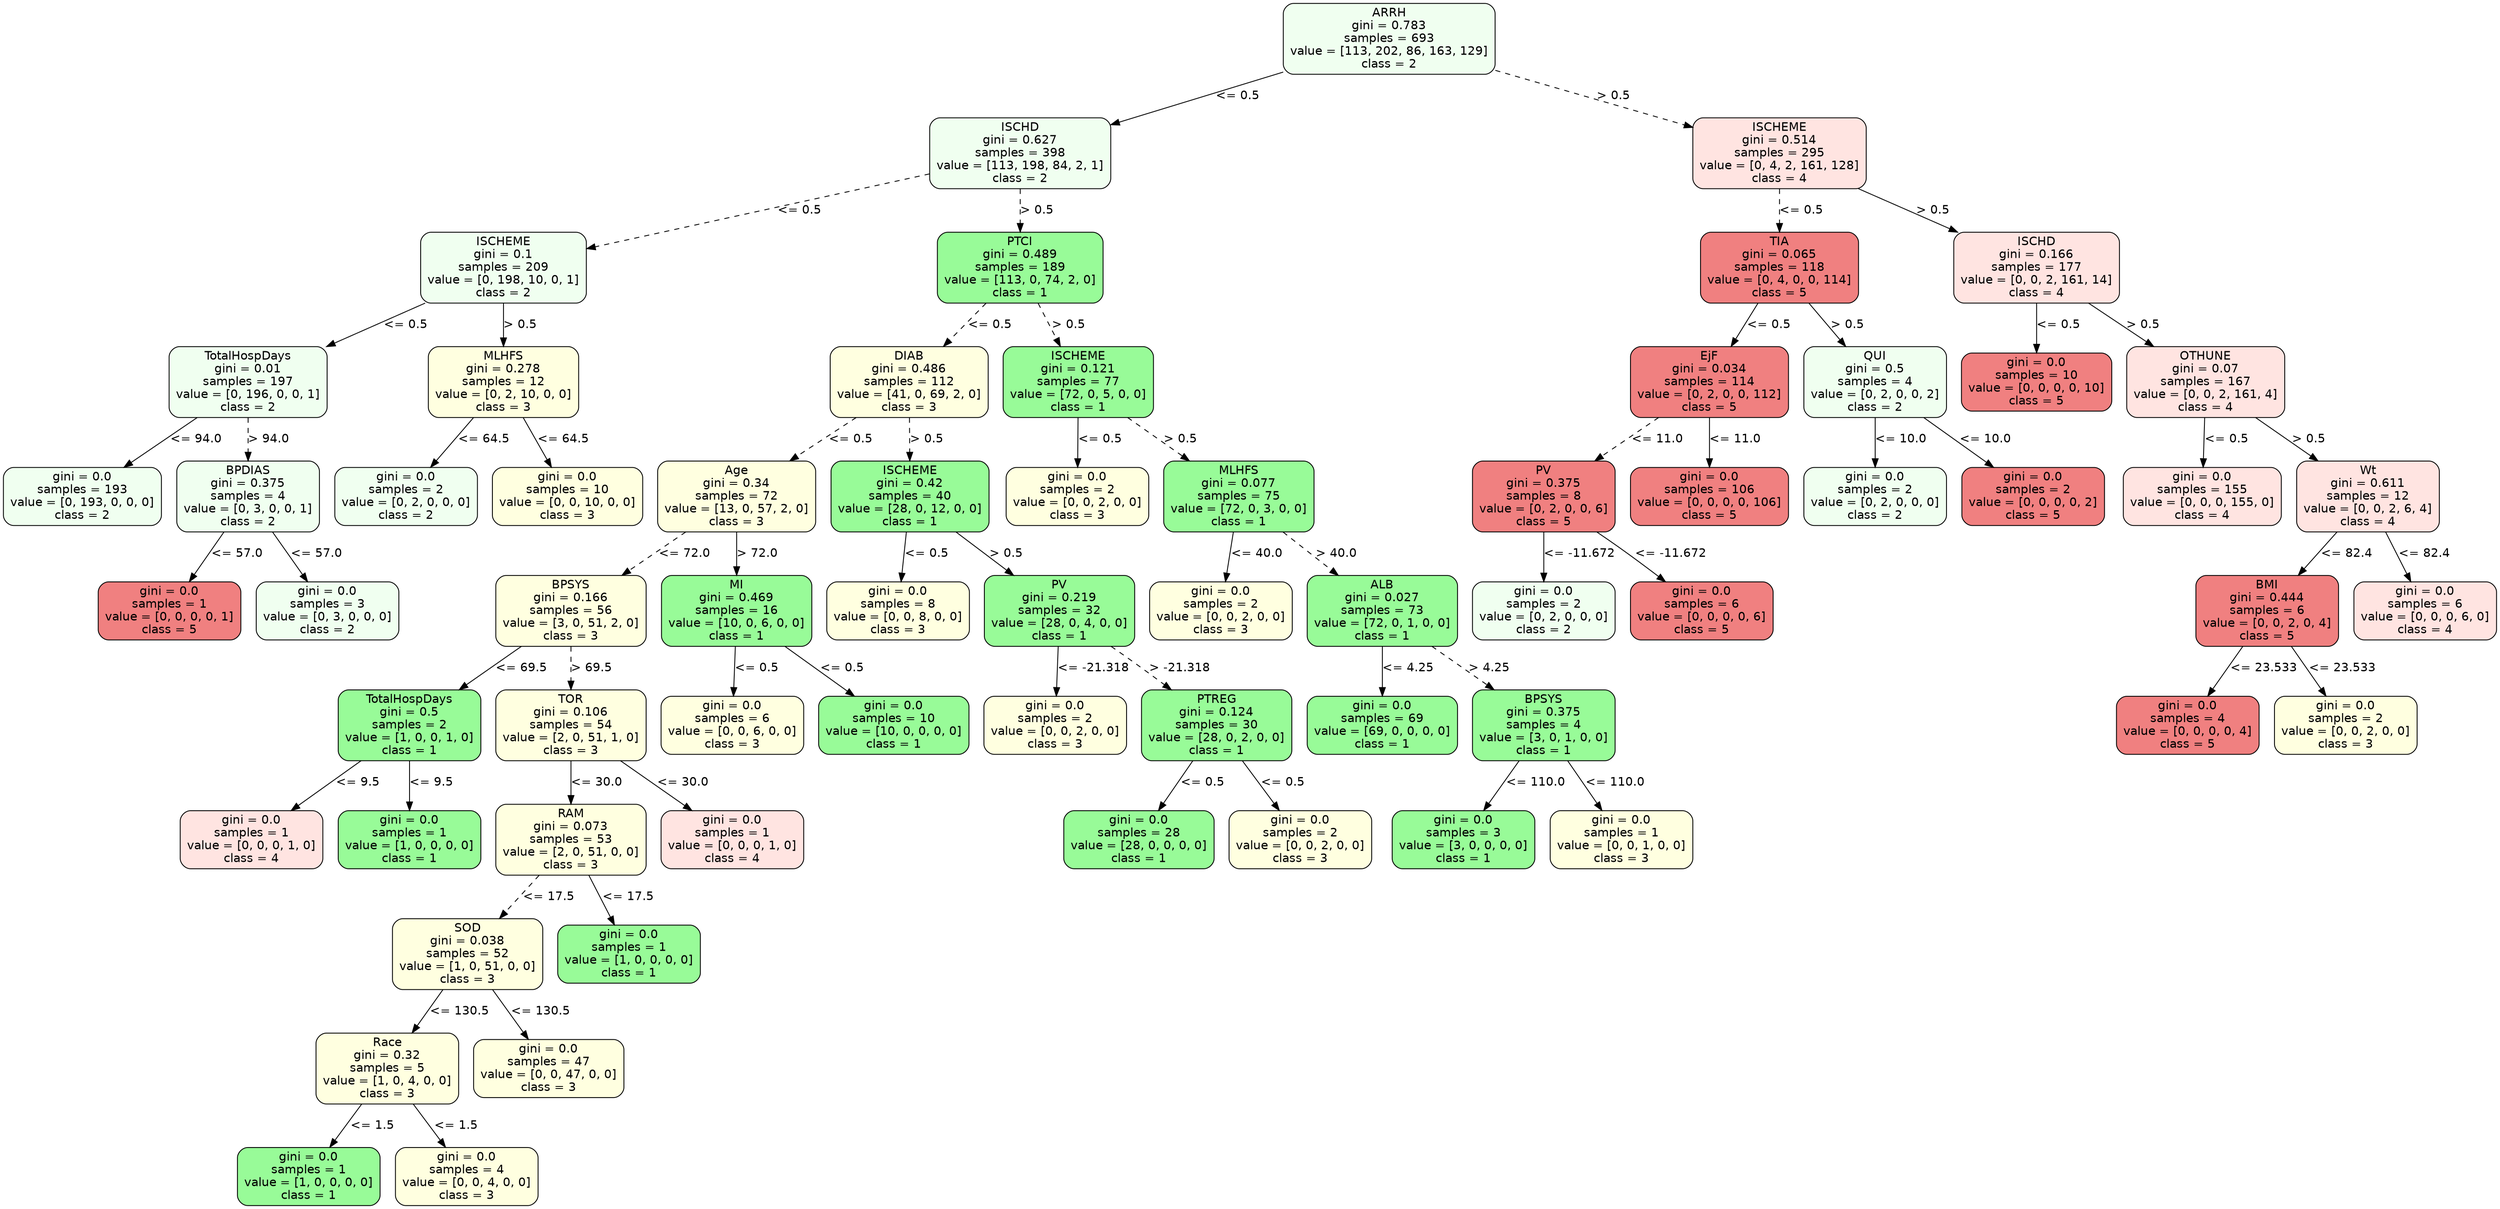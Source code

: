 strict digraph Tree {
	graph [bb="0,0,2495.5,1408"];
	node [color=black,
		fontname=helvetica,
		label="\N",
		shape=box,
		style="filled, rounded"
	];
	edge [fontname=helvetica];
	0	[fillcolor=honeydew,
		height=1.1528,
		label="ARRH\ngini = 0.783\nsamples = 693\nvalue = [113, 202, 86, 163, 129]\nclass = 2",
		pos="1305.5,1366.5",
		width=2.875];
	1	[fillcolor=honeydew,
		height=1.1528,
		label="ISCHD\ngini = 0.627\nsamples = 398\nvalue = [113, 198, 84, 2, 1]\nclass = 2",
		pos="989.5,1232.5",
		width=2.4583];
	0 -> 1	[label="<= 0.5",
		labelangle=45,
		labeldistance=2.5,
		lp="1177.5,1299.5",
		op="<=",
		param=0.5,
		pos="e,1078.2,1270.6 1208.5,1325 1170.2,1309 1126.3,1290.6 1087.9,1274.6",
		style=solid];
	46	[fillcolor=mistyrose,
		height=1.1528,
		label="ISCHEME\ngini = 0.514\nsamples = 295\nvalue = [0, 4, 2, 161, 128]\nclass = 4",
		pos="1778.5,1232.5",
		width=2.3611];
	0 -> 46	[label="> 0.5",
		labelangle=-45,
		labeldistance=2.5,
		lp="1572,1299.5",
		op=">",
		param=0.5,
		pos="e,1693.4,1257.3 1409,1336.6 1490.7,1313.8 1603.9,1282.2 1683.4,1260",
		style=dashed];
	2	[fillcolor=honeydew,
		height=1.1528,
		label="ISCHEME\ngini = 0.1\nsamples = 209\nvalue = [0, 198, 10, 0, 1]\nclass = 2",
		pos="499.5,1098.5",
		width=2.25];
	1 -> 2	[label="<= 0.5",
		lp="779.5,1165.5",
		op="<=",
		param=0.5,
		pos="e,580.66,1121.4 900.76,1207.6 812.91,1183.9 679.04,1147.9 590.43,1124",
		style=dashed];
	11	[fillcolor=palegreen,
		height=1.1528,
		label="PTCI\ngini = 0.489\nsamples = 189\nvalue = [113, 0, 74, 2, 0]\nclass = 1",
		pos="989.5,1098.5",
		width=2.25];
	1 -> 11	[label="> 0.5",
		lp="1005,1165.5",
		op=">",
		param=0.5,
		pos="e,989.5,1140.3 989.5,1190.8 989.5,1178 989.5,1163.7 989.5,1150.3",
		style=dashed];
	3	[fillcolor=honeydew,
		height=1.1528,
		label="TotalHospDays\ngini = 0.01\nsamples = 197\nvalue = [0, 196, 0, 0, 1]\nclass = 2",
		pos="243.5,964.5",
		width=2.1528];
	2 -> 3	[label="<= 0.5",
		lp="399.5,1031.5",
		op="<=",
		param=0.5,
		pos="e,321.02,1005.5 420.95,1057 392.18,1042.2 359.47,1025.3 330.04,1010.1",
		style=solid];
	8	[fillcolor=lightyellow,
		height=1.1528,
		label="MLHFS\ngini = 0.278\nsamples = 12\nvalue = [0, 2, 10, 0, 0]\nclass = 3",
		pos="499.5,964.5",
		width=2.0417];
	2 -> 8	[label="> 0.5",
		lp="515,1031.5",
		op=">",
		param=0.5,
		pos="e,499.5,1006.3 499.5,1056.8 499.5,1044 499.5,1029.7 499.5,1016.3",
		style=solid];
	4	[fillcolor=honeydew,
		height=0.94444,
		label="gini = 0.0\nsamples = 193\nvalue = [0, 193, 0, 0, 0]\nclass = 2",
		pos="77.5,830.5",
		width=2.1528];
	3 -> 4	[label="<= 94.0",
		lp="189,897.5",
		op="<=",
		param=94.0,
		pos="e,119.04,864.53 192.34,922.82 171.57,906.3 147.66,887.29 127.05,870.9",
		style=solid];
	5	[fillcolor=honeydew,
		height=1.1528,
		label="BPDIAS\ngini = 0.375\nsamples = 4\nvalue = [0, 3, 0, 0, 1]\nclass = 2",
		pos="243.5,830.5",
		width=1.9444];
	3 -> 5	[label="> 94.0",
		lp="263,897.5",
		op=">",
		param=94.0,
		pos="e,243.5,872.27 243.5,922.82 243.5,910.02 243.5,895.73 243.5,882.32",
		style=dashed];
	6	[fillcolor=lightcoral,
		height=0.94444,
		label="gini = 0.0\nsamples = 1\nvalue = [0, 0, 0, 0, 1]\nclass = 5",
		pos="164.5,696.5",
		width=1.9444];
	5 -> 6	[label="<= 57.0",
		lp="230,763.5",
		op="<=",
		param=57.0,
		pos="e,184.4,730.74 219.15,788.82 209.83,773.24 199.18,755.45 189.77,739.73",
		style=solid];
	7	[fillcolor=honeydew,
		height=0.94444,
		label="gini = 0.0\nsamples = 3\nvalue = [0, 3, 0, 0, 0]\nclass = 2",
		pos="322.5,696.5",
		width=1.9444];
	5 -> 7	[label="<= 57.0",
		lp="309,763.5",
		op="<=",
		param=57.0,
		pos="e,302.6,730.74 267.85,788.82 277.17,773.24 287.82,755.45 297.23,739.73",
		style=solid];
	9	[fillcolor=honeydew,
		height=0.94444,
		label="gini = 0.0\nsamples = 2\nvalue = [0, 2, 0, 0, 0]\nclass = 2",
		pos="401.5,830.5",
		width=1.9444];
	8 -> 9	[label="<= 64.5",
		lp="477,897.5",
		op="<=",
		param=64.5,
		pos="e,426.18,864.74 469.3,922.82 457.52,906.95 444.03,888.78 432.2,872.85",
		style=solid];
	10	[fillcolor=lightyellow,
		height=0.94444,
		label="gini = 0.0\nsamples = 10\nvalue = [0, 0, 10, 0, 0]\nclass = 3",
		pos="563.5,830.5",
		width=2.0417];
	8 -> 10	[label="<= 64.5",
		lp="557,897.5",
		op="<=",
		param=64.5,
		pos="e,547.38,864.74 519.22,922.82 526.71,907.39 535.24,889.78 542.81,874.17",
		style=solid];
	12	[fillcolor=lightyellow,
		height=1.1528,
		label="DIAB\ngini = 0.486\nsamples = 112\nvalue = [41, 0, 69, 2, 0]\nclass = 3",
		pos="904.5,964.5",
		width=2.1528];
	11 -> 12	[label="<= 0.5",
		lp="970.5,1031.5",
		op="<=",
		param=0.5,
		pos="e,930.76,1006.3 963.3,1056.8 954.74,1043.5 945.13,1028.6 936.21,1014.7",
		style=dashed];
	37	[fillcolor=palegreen,
		height=1.1528,
		label="ISCHEME\ngini = 0.121\nsamples = 77\nvalue = [72, 0, 5, 0, 0]\nclass = 1",
		pos="1073.5,964.5",
		width=2.0417];
	11 -> 37	[label="> 0.5",
		lp="1050,1031.5",
		op=">",
		param=0.5,
		pos="e,1047.6,1006.3 1015.4,1056.8 1023.9,1043.5 1033.3,1028.6 1042.2,1014.7",
		style=dashed];
	13	[fillcolor=lightyellow,
		height=1.1528,
		label="Age\ngini = 0.34\nsamples = 72\nvalue = [13, 0, 57, 2, 0]\nclass = 3",
		pos="732.5,830.5",
		width=2.1528];
	12 -> 13	[label="<= 0.5",
		lp="844.5,897.5",
		op="<=",
		param=0.5,
		pos="e,785.33,872.05 851.49,922.82 833.09,908.7 812.32,892.76 793.35,878.2",
		style=dashed];
	30	[fillcolor=palegreen,
		height=1.1528,
		label="ISCHEME\ngini = 0.42\nsamples = 40\nvalue = [28, 0, 12, 0, 0]\nclass = 1",
		pos="905.5,830.5",
		width=2.1528];
	12 -> 30	[label="> 0.5",
		lp="921,897.5",
		op=">",
		param=0.5,
		pos="e,905.19,872.27 904.81,922.82 904.91,910.02 905.01,895.73 905.12,882.32",
		style=dashed];
	14	[fillcolor=lightyellow,
		height=1.1528,
		label="BPSYS\ngini = 0.166\nsamples = 56\nvalue = [3, 0, 51, 2, 0]\nclass = 3",
		pos="567.5,696.5",
		width=2.0417];
	13 -> 14	[label="<= 72.0",
		lp="679,763.5",
		op="<=",
		param=72.0,
		pos="e,618.18,738.05 681.65,788.82 664.16,774.83 644.43,759.04 626.36,744.59",
		style=dashed];
	27	[fillcolor=palegreen,
		height=1.1528,
		label="MI\ngini = 0.469\nsamples = 16\nvalue = [10, 0, 6, 0, 0]\nclass = 1",
		pos="732.5,696.5",
		width=2.0417];
	13 -> 27	[label="> 72.0",
		lp="752,763.5",
		op=">",
		param=72.0,
		pos="e,732.5,738.27 732.5,788.82 732.5,776.02 732.5,761.73 732.5,748.32",
		style=solid];
	15	[fillcolor=palegreen,
		height=1.1528,
		label="TotalHospDays\ngini = 0.5\nsamples = 2\nvalue = [1, 0, 0, 1, 0]\nclass = 1",
		pos="405.5,562.5",
		width=1.9444];
	14 -> 15	[label="<= 69.5",
		lp="515,629.5",
		op="<=",
		param=69.5,
		pos="e,455.26,604.05 517.57,654.82 500.4,640.83 481.03,625.04 463.29,610.59",
		style=solid];
	18	[fillcolor=lightyellow,
		height=1.1528,
		label="TOR\ngini = 0.106\nsamples = 54\nvalue = [2, 0, 51, 1, 0]\nclass = 3",
		pos="567.5,562.5",
		width=2.0417];
	14 -> 18	[label="> 69.5",
		lp="587,629.5",
		op=">",
		param=69.5,
		pos="e,567.5,604.27 567.5,654.82 567.5,642.02 567.5,627.73 567.5,614.32",
		style=dashed];
	16	[fillcolor=mistyrose,
		height=0.94444,
		label="gini = 0.0\nsamples = 1\nvalue = [0, 0, 0, 1, 0]\nclass = 4",
		pos="247.5,428.5",
		width=1.9444];
	15 -> 16	[label="<= 9.5",
		lp="351.5,495.5",
		op="<=",
		param=9.5,
		pos="e,287.03,462.53 356.81,520.82 337.12,504.37 314.48,485.46 294.93,469.12",
		style=solid];
	17	[fillcolor=palegreen,
		height=0.94444,
		label="gini = 0.0\nsamples = 1\nvalue = [1, 0, 0, 0, 0]\nclass = 1",
		pos="405.5,428.5",
		width=1.9444];
	15 -> 17	[label="<= 9.5",
		lp="425.5,495.5",
		op="<=",
		param=9.5,
		pos="e,405.5,462.74 405.5,520.82 405.5,505.68 405.5,488.44 405.5,473.05",
		style=solid];
	19	[fillcolor=lightyellow,
		height=1.1528,
		label="RAM\ngini = 0.073\nsamples = 53\nvalue = [2, 0, 51, 0, 0]\nclass = 3",
		pos="567.5,428.5",
		width=2.0417];
	18 -> 19	[label="<= 30.0",
		lp="591,495.5",
		op="<=",
		param=30.0,
		pos="e,567.5,470.27 567.5,520.82 567.5,508.02 567.5,493.73 567.5,480.32",
		style=solid];
	26	[fillcolor=mistyrose,
		height=0.94444,
		label="gini = 0.0\nsamples = 1\nvalue = [0, 0, 0, 1, 0]\nclass = 4",
		pos="729.5,428.5",
		width=1.9444];
	18 -> 26	[label="<= 30.0",
		lp="677,495.5",
		op="<=",
		param=30.0,
		pos="e,688.96,462.53 617.43,520.82 637.7,504.3 661.03,485.29 681.14,468.9",
		style=solid];
	20	[fillcolor=lightyellow,
		height=1.1528,
		label="SOD\ngini = 0.038\nsamples = 52\nvalue = [1, 0, 51, 0, 0]\nclass = 3",
		pos="463.5,294.5",
		width=2.0417];
	19 -> 20	[label="<= 17.5",
		lp="543,361.5",
		op="<=",
		param=17.5,
		pos="e,495.63,336.27 535.45,386.82 524.87,373.39 513,358.32 501.99,344.35",
		style=dashed];
	25	[fillcolor=palegreen,
		height=0.94444,
		label="gini = 0.0\nsamples = 1\nvalue = [1, 0, 0, 0, 0]\nclass = 1",
		pos="625.5,294.5",
		width=1.9444];
	19 -> 25	[label="<= 17.5",
		lp="622,361.5",
		op="<=",
		param=17.5,
		pos="e,610.89,328.74 585.38,386.82 592.16,371.39 599.89,353.78 606.75,338.17",
		style=solid];
	21	[fillcolor=lightyellow,
		height=1.1528,
		label="Race\ngini = 0.32\nsamples = 5\nvalue = [1, 0, 4, 0, 0]\nclass = 3",
		pos="382.5,160.5",
		width=1.9444];
	20 -> 21	[label="<= 130.5",
		lp="453,227.5",
		op="<=",
		param=130.5,
		pos="e,407.52,202.27 438.54,252.82 430.45,239.64 421.4,224.89 412.96,211.14",
		style=solid];
	24	[fillcolor=lightyellow,
		height=0.94444,
		label="gini = 0.0\nsamples = 47\nvalue = [0, 0, 47, 0, 0]\nclass = 3",
		pos="544.5,160.5",
		width=2.0417];
	20 -> 24	[label="<= 130.5",
		lp="534,227.5",
		op="<=",
		param=130.5,
		pos="e,524.1,194.74 488.46,252.82 498.11,237.1 509.15,219.11 518.86,203.29",
		style=solid];
	22	[fillcolor=palegreen,
		height=0.94444,
		label="gini = 0.0\nsamples = 1\nvalue = [1, 0, 0, 0, 0]\nclass = 1",
		pos="303.5,34",
		width=1.9444];
	21 -> 22	[label="<= 1.5",
		lp="365.5,93.5",
		op="<=",
		param=1.5,
		pos="e,324.68,68.379 356.63,118.73 348.14,105.35 338.69,90.465 330.15,76.995",
		style=solid];
	23	[fillcolor=lightyellow,
		height=0.94444,
		label="gini = 0.0\nsamples = 4\nvalue = [0, 0, 4, 0, 0]\nclass = 3",
		pos="461.5,34",
		width=1.9444];
	21 -> 23	[label="<= 1.5",
		lp="449.5,93.5",
		op="<=",
		param=1.5,
		pos="e,440.32,68.379 408.37,118.73 416.86,105.35 426.31,90.465 434.85,76.995",
		style=solid];
	28	[fillcolor=lightyellow,
		height=0.94444,
		label="gini = 0.0\nsamples = 6\nvalue = [0, 0, 6, 0, 0]\nclass = 3",
		pos="729.5,562.5",
		width=1.9444];
	27 -> 28	[label="<= 0.5",
		lp="751.5,629.5",
		op="<=",
		param=0.5,
		pos="e,730.26,596.74 731.58,654.82 731.23,639.68 730.84,622.44 730.49,607.05",
		style=solid];
	29	[fillcolor=palegreen,
		height=0.94444,
		label="gini = 0.0\nsamples = 10\nvalue = [10, 0, 0, 0, 0]\nclass = 1",
		pos="891.5,562.5",
		width=2.0417];
	27 -> 29	[label="<= 0.5",
		lp="837.5,629.5",
		op="<=",
		param=0.5,
		pos="e,851.71,596.53 781.5,654.82 801.31,638.37 824.1,619.46 843.77,603.12",
		style=solid];
	31	[fillcolor=lightyellow,
		height=0.94444,
		label="gini = 0.0\nsamples = 8\nvalue = [0, 0, 8, 0, 0]\nclass = 3",
		pos="894.5,696.5",
		width=1.9444];
	30 -> 31	[label="<= 0.5",
		lp="920.5,763.5",
		op="<=",
		param=0.5,
		pos="e,897.27,730.74 902.11,788.82 900.85,773.68 899.41,756.44 898.13,741.05",
		style=solid];
	32	[fillcolor=palegreen,
		height=1.1528,
		label="PV\ngini = 0.219\nsamples = 32\nvalue = [28, 0, 4, 0, 0]\nclass = 1",
		pos="1056.5,696.5",
		width=2.0417];
	30 -> 32	[label="> 0.5",
		lp="1002,763.5",
		op=">",
		param=0.5,
		pos="e,1010.1,738.05 952.04,788.82 967.9,774.95 985.77,759.33 1002.2,744.98",
		style=solid];
	33	[fillcolor=lightyellow,
		height=0.94444,
		label="gini = 0.0\nsamples = 2\nvalue = [0, 0, 2, 0, 0]\nclass = 3",
		pos="1053.5,562.5",
		width=1.9444];
	32 -> 33	[label="<= -21.318",
		lp="1089,629.5",
		op="<=",
		param=-21.318,
		pos="e,1054.3,596.74 1055.6,654.82 1055.2,639.68 1054.8,622.44 1054.5,607.05",
		style=solid];
	34	[fillcolor=palegreen,
		height=1.1528,
		label="PTREG\ngini = 0.124\nsamples = 30\nvalue = [28, 0, 2, 0, 0]\nclass = 1",
		pos="1215.5,562.5",
		width=2.0417];
	32 -> 34	[label="> -21.318",
		lp="1170.5,629.5",
		op=">",
		param=-21.318,
		pos="e,1166.7,604.05 1105.5,654.82 1122.4,640.83 1141.4,625.04 1158.8,610.59",
		style=dashed];
	35	[fillcolor=palegreen,
		height=0.94444,
		label="gini = 0.0\nsamples = 28\nvalue = [28, 0, 0, 0, 0]\nclass = 1",
		pos="1137.5,428.5",
		width=2.0417];
	34 -> 35	[label="<= 0.5",
		lp="1199.5,495.5",
		op="<=",
		param=0.5,
		pos="e,1157.1,462.74 1191.5,520.82 1182.3,505.24 1171.7,487.45 1162.5,471.73",
		style=solid];
	36	[fillcolor=lightyellow,
		height=0.94444,
		label="gini = 0.0\nsamples = 2\nvalue = [0, 0, 2, 0, 0]\nclass = 3",
		pos="1299.5,428.5",
		width=1.9444];
	34 -> 36	[label="<= 0.5",
		lp="1280.5,495.5",
		op="<=",
		param=0.5,
		pos="e,1278.3,462.74 1241.4,520.82 1251.4,505.1 1262.8,487.11 1272.9,471.29",
		style=solid];
	38	[fillcolor=lightyellow,
		height=0.94444,
		label="gini = 0.0\nsamples = 2\nvalue = [0, 0, 2, 0, 0]\nclass = 3",
		pos="1072.5,830.5",
		width=1.9444];
	37 -> 38	[label="<= 0.5",
		lp="1093.5,897.5",
		op="<=",
		param=0.5,
		pos="e,1072.8,864.74 1073.2,922.82 1073.1,907.68 1072.9,890.44 1072.8,875.05",
		style=solid];
	39	[fillcolor=palegreen,
		height=1.1528,
		label="MLHFS\ngini = 0.077\nsamples = 75\nvalue = [72, 0, 3, 0, 0]\nclass = 1",
		pos="1234.5,830.5",
		width=2.0417];
	37 -> 39	[label="> 0.5",
		lp="1175,897.5",
		op=">",
		param=0.5,
		pos="e,1185,872.05 1123.1,922.82 1140.2,908.83 1159.4,893.04 1177.1,878.59",
		style=dashed];
	40	[fillcolor=lightyellow,
		height=0.94444,
		label="gini = 0.0\nsamples = 2\nvalue = [0, 0, 2, 0, 0]\nclass = 3",
		pos="1218.5,696.5",
		width=1.9444];
	39 -> 40	[label="<= 40.0",
		lp="1251,763.5",
		op="<=",
		param=40.0,
		pos="e,1222.5,730.74 1229.6,788.82 1227.7,773.68 1225.6,756.44 1223.8,741.05",
		style=solid];
	41	[fillcolor=palegreen,
		height=1.1528,
		label="ALB\ngini = 0.027\nsamples = 73\nvalue = [72, 0, 1, 0, 0]\nclass = 1",
		pos="1380.5,696.5",
		width=2.0417];
	39 -> 41	[label="> 40.0",
		lp="1332,763.5",
		op=">",
		param=40.0,
		pos="e,1335.7,738.05 1279.5,788.82 1294.8,774.95 1312.1,759.33 1328,744.98",
		style=dashed];
	42	[fillcolor=palegreen,
		height=0.94444,
		label="gini = 0.0\nsamples = 69\nvalue = [69, 0, 0, 0, 0]\nclass = 1",
		pos="1380.5,562.5",
		width=2.0417];
	41 -> 42	[label="<= 4.25",
		lp="1404,629.5",
		op="<=",
		param=4.25,
		pos="e,1380.5,596.74 1380.5,654.82 1380.5,639.68 1380.5,622.44 1380.5,607.05",
		style=solid];
	43	[fillcolor=palegreen,
		height=1.1528,
		label="BPSYS\ngini = 0.375\nsamples = 4\nvalue = [3, 0, 1, 0, 0]\nclass = 1",
		pos="1542.5,562.5",
		width=1.9444];
	41 -> 43	[label="> 4.25",
		lp="1486,629.5",
		op=">",
		param=4.25,
		pos="e,1492.7,604.05 1430.4,654.82 1447.6,640.83 1467,625.04 1484.7,610.59",
		style=dashed];
	44	[fillcolor=palegreen,
		height=0.94444,
		label="gini = 0.0\nsamples = 3\nvalue = [3, 0, 0, 0, 0]\nclass = 1",
		pos="1462.5,428.5",
		width=1.9444];
	43 -> 44	[label="<= 110.0",
		lp="1533,495.5",
		op="<=",
		param=110.0,
		pos="e,1482.6,462.74 1517.8,520.82 1508.4,505.24 1497.6,487.45 1488.1,471.73",
		style=solid];
	45	[fillcolor=lightyellow,
		height=0.94444,
		label="gini = 0.0\nsamples = 1\nvalue = [0, 0, 1, 0, 0]\nclass = 3",
		pos="1620.5,428.5",
		width=1.9444];
	43 -> 45	[label="<= 110.0",
		lp="1612,495.5",
		op="<=",
		param=110.0,
		pos="e,1600.9,462.74 1566.5,520.82 1575.7,505.24 1586.3,487.45 1595.5,471.73",
		style=solid];
	47	[fillcolor=lightcoral,
		height=1.1528,
		label="TIA\ngini = 0.065\nsamples = 118\nvalue = [0, 4, 0, 0, 114]\nclass = 5",
		pos="1778.5,1098.5",
		width=2.1528];
	46 -> 47	[label="<= 0.5",
		lp="1798.5,1165.5",
		op="<=",
		param=0.5,
		pos="e,1778.5,1140.3 1778.5,1190.8 1778.5,1178 1778.5,1163.7 1778.5,1150.3",
		style=dashed];
	56	[fillcolor=mistyrose,
		height=1.1528,
		label="ISCHD\ngini = 0.166\nsamples = 177\nvalue = [0, 0, 2, 161, 14]\nclass = 4",
		pos="2036.5,1098.5",
		width=2.25];
	46 -> 56	[label="> 0.5",
		lp="1931,1165.5",
		op=">",
		param=0.5,
		pos="e,1957,1140.2 1857.7,1191 1886.3,1176.4 1918.7,1159.8 1948,1144.8",
		style=solid];
	48	[fillcolor=lightcoral,
		height=1.1528,
		label="EjF\ngini = 0.034\nsamples = 114\nvalue = [0, 2, 0, 0, 112]\nclass = 5",
		pos="1708.5,964.5",
		width=2.1528];
	47 -> 48	[label="<= 0.5",
		lp="1766.5,1031.5",
		op="<=",
		param=0.5,
		pos="e,1730.1,1006.3 1756.9,1056.8 1749.9,1043.6 1742.1,1028.9 1734.8,1015.1",
		style=solid];
	53	[fillcolor=honeydew,
		height=1.1528,
		label="QUI\ngini = 0.5\nsamples = 4\nvalue = [0, 2, 0, 0, 2]\nclass = 2",
		pos="1874.5,964.5",
		width=1.9444];
	47 -> 53	[label="> 0.5",
		lp="1845,1031.5",
		op=">",
		param=0.5,
		pos="e,1844.8,1006.3 1808.1,1056.8 1817.8,1043.5 1828.6,1028.6 1838.7,1014.7",
		style=solid];
	49	[fillcolor=lightcoral,
		height=1.1528,
		label="PV\ngini = 0.375\nsamples = 8\nvalue = [0, 2, 0, 0, 6]\nclass = 5",
		pos="1542.5,830.5",
		width=1.9444];
	48 -> 49	[label="<= 11.0",
		lp="1654,897.5",
		op="<=",
		param=11.0,
		pos="e,1593.5,872.05 1657.3,922.82 1639.7,908.83 1619.9,893.04 1601.7,878.59",
		style=dashed];
	52	[fillcolor=lightcoral,
		height=0.94444,
		label="gini = 0.0\nsamples = 106\nvalue = [0, 0, 0, 0, 106]\nclass = 5",
		pos="1708.5,830.5",
		width=2.1528];
	48 -> 52	[label="<= 11.0",
		lp="1732,897.5",
		op="<=",
		param=11.0,
		pos="e,1708.5,864.74 1708.5,922.82 1708.5,907.68 1708.5,890.44 1708.5,875.05",
		style=solid];
	50	[fillcolor=honeydew,
		height=0.94444,
		label="gini = 0.0\nsamples = 2\nvalue = [0, 2, 0, 0, 0]\nclass = 2",
		pos="1542.5,696.5",
		width=1.9444];
	49 -> 50	[label="<= -11.672",
		lp="1576,763.5",
		op="<=",
		param=-11.672,
		pos="e,1542.5,730.74 1542.5,788.82 1542.5,773.68 1542.5,756.44 1542.5,741.05",
		style=solid];
	51	[fillcolor=lightcoral,
		height=0.94444,
		label="gini = 0.0\nsamples = 6\nvalue = [0, 0, 0, 0, 6]\nclass = 5",
		pos="1700.5,696.5",
		width=1.9444];
	49 -> 51	[label="<= -11.672",
		lp="1664,763.5",
		op="<=",
		param=-11.672,
		pos="e,1661.6,730.53 1591.8,788.98 1599.1,782.97 1606.5,776.83 1613.5,771 1626.6,760.09 1640.7,748.2 1653.7,737.23",
		style=solid];
	54	[fillcolor=honeydew,
		height=0.94444,
		label="gini = 0.0\nsamples = 2\nvalue = [0, 2, 0, 0, 0]\nclass = 2",
		pos="1874.5,830.5",
		width=1.9444];
	53 -> 54	[label="<= 10.0",
		lp="1898,897.5",
		op="<=",
		param=10.0,
		pos="e,1874.5,864.74 1874.5,922.82 1874.5,907.68 1874.5,890.44 1874.5,875.05",
		style=solid];
	55	[fillcolor=lightcoral,
		height=0.94444,
		label="gini = 0.0\nsamples = 2\nvalue = [0, 0, 0, 0, 2]\nclass = 5",
		pos="2032.5,830.5",
		width=1.9444];
	53 -> 55	[label="<= 10.0",
		lp="1982,897.5",
		op="<=",
		param=10.0,
		pos="e,1993,864.53 1923.2,922.82 1942.9,906.37 1965.5,887.46 1985.1,871.12",
		style=solid];
	57	[fillcolor=lightcoral,
		height=0.94444,
		label="gini = 0.0\nsamples = 10\nvalue = [0, 0, 0, 0, 10]\nclass = 5",
		pos="2036.5,964.5",
		width=2.0417];
	56 -> 57	[label="<= 0.5",
		lp="2056.5,1031.5",
		op="<=",
		param=0.5,
		pos="e,2036.5,998.74 2036.5,1056.8 2036.5,1041.7 2036.5,1024.4 2036.5,1009.1",
		style=solid];
	58	[fillcolor=mistyrose,
		height=1.1528,
		label="OTHUNE\ngini = 0.07\nsamples = 167\nvalue = [0, 0, 2, 161, 4]\nclass = 4",
		pos="2205.5,964.5",
		width=2.1528];
	56 -> 58	[label="> 0.5",
		lp="2142,1031.5",
		op=">",
		param=0.5,
		pos="e,2153.6,1006 2088.6,1056.8 2106.6,1042.8 2126.9,1026.9 2145.5,1012.4",
		style=solid];
	59	[fillcolor=mistyrose,
		height=0.94444,
		label="gini = 0.0\nsamples = 155\nvalue = [0, 0, 0, 155, 0]\nclass = 4",
		pos="2202.5,830.5",
		width=2.1528];
	58 -> 59	[label="<= 0.5",
		lp="2224.5,897.5",
		op="<=",
		param=0.5,
		pos="e,2203.3,864.74 2204.6,922.82 2204.2,907.68 2203.8,890.44 2203.5,875.05",
		style=solid];
	60	[fillcolor=mistyrose,
		height=1.1528,
		label="Wt\ngini = 0.611\nsamples = 12\nvalue = [0, 0, 2, 6, 4]\nclass = 4",
		pos="2368.5,830.5",
		width=1.9444];
	58 -> 60	[label="> 0.5",
		lp="2308,897.5",
		op=">",
		param=0.5,
		pos="e,2318.4,872.05 2255.7,922.82 2273,908.83 2292.5,893.04 2310.4,878.59",
		style=solid];
	61	[fillcolor=lightcoral,
		height=1.1528,
		label="BMI\ngini = 0.444\nsamples = 6\nvalue = [0, 0, 2, 0, 4]\nclass = 5",
		pos="2267.5,696.5",
		width=1.9444];
	60 -> 61	[label="<= 82.4",
		lp="2345,763.5",
		op="<=",
		param=82.4,
		pos="e,2298.7,738.27 2337.4,788.82 2327.1,775.39 2315.6,760.32 2304.9,746.35",
		style=solid];
	64	[fillcolor=mistyrose,
		height=0.94444,
		label="gini = 0.0\nsamples = 6\nvalue = [0, 0, 0, 6, 0]\nclass = 4",
		pos="2425.5,696.5",
		width=1.9444];
	60 -> 64	[label="<= 82.4",
		lp="2423,763.5",
		op="<=",
		param=82.4,
		pos="e,2411.1,730.74 2386.1,788.82 2392.7,773.39 2400.3,755.78 2407.1,740.17",
		style=solid];
	62	[fillcolor=lightcoral,
		height=0.94444,
		label="gini = 0.0\nsamples = 4\nvalue = [0, 0, 0, 0, 4]\nclass = 5",
		pos="2188.5,562.5",
		width=1.9444];
	61 -> 62	[label="<= 23.533",
		lp="2261.5,629.5",
		op="<=",
		param=23.533,
		pos="e,2208.4,596.74 2243.2,654.82 2233.8,639.24 2223.2,621.45 2213.8,605.73",
		style=solid];
	63	[fillcolor=lightyellow,
		height=0.94444,
		label="gini = 0.0\nsamples = 2\nvalue = [0, 0, 2, 0, 0]\nclass = 3",
		pos="2346.5,562.5",
		width=1.9444];
	61 -> 63	[label="<= 23.533",
		lp="2340.5,629.5",
		op="<=",
		param=23.533,
		pos="e,2326.6,596.74 2291.8,654.82 2301.2,639.24 2311.8,621.45 2321.2,605.73",
		style=solid];
}
